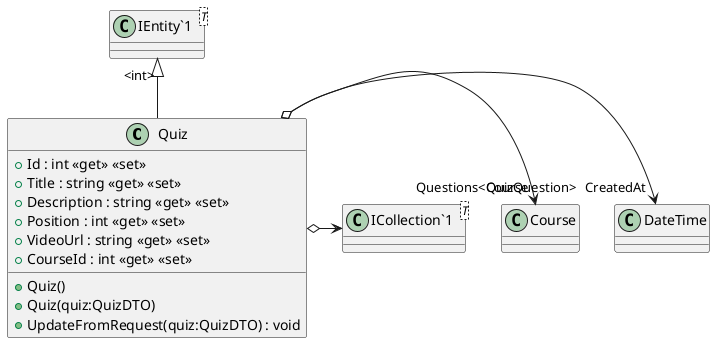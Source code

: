 @startuml
class Quiz {
    + Quiz()
    + Quiz(quiz:QuizDTO)
    + Id : int <<get>> <<set>>
    + Title : string <<get>> <<set>>
    + Description : string <<get>> <<set>>
    + Position : int <<get>> <<set>>
    + VideoUrl : string <<get>> <<set>>
    + CourseId : int <<get>> <<set>>
    + UpdateFromRequest(quiz:QuizDTO) : void
}
class "IEntity`1"<T> {
}
class "ICollection`1"<T> {
}
"IEntity`1" "<int>" <|-- Quiz
Quiz o-> "CreatedAt" DateTime
Quiz o-> "Course" Course
Quiz o-> "Questions<QuizQuestion>" "ICollection`1"
@enduml

